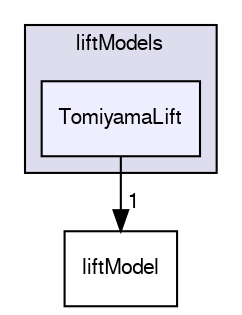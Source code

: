 digraph "applications/solvers/multiphase/twoPhaseEulerFoam/interfacialModels/liftModels/TomiyamaLift" {
  bgcolor=transparent;
  compound=true
  node [ fontsize="10", fontname="FreeSans"];
  edge [ labelfontsize="10", labelfontname="FreeSans"];
  subgraph clusterdir_1930af04ba8ca8c5e74b60dc9dc3e3d1 {
    graph [ bgcolor="#ddddee", pencolor="black", label="liftModels" fontname="FreeSans", fontsize="10", URL="dir_1930af04ba8ca8c5e74b60dc9dc3e3d1.html"]
  dir_d63f1f3a119effbbd67cd37c0bbfac83 [shape=box, label="TomiyamaLift", style="filled", fillcolor="#eeeeff", pencolor="black", URL="dir_d63f1f3a119effbbd67cd37c0bbfac83.html"];
  }
  dir_46712fbd265a326ee393f01a02faa26d [shape=box label="liftModel" URL="dir_46712fbd265a326ee393f01a02faa26d.html"];
  dir_d63f1f3a119effbbd67cd37c0bbfac83->dir_46712fbd265a326ee393f01a02faa26d [headlabel="1", labeldistance=1.5 headhref="dir_000214_000211.html"];
}
